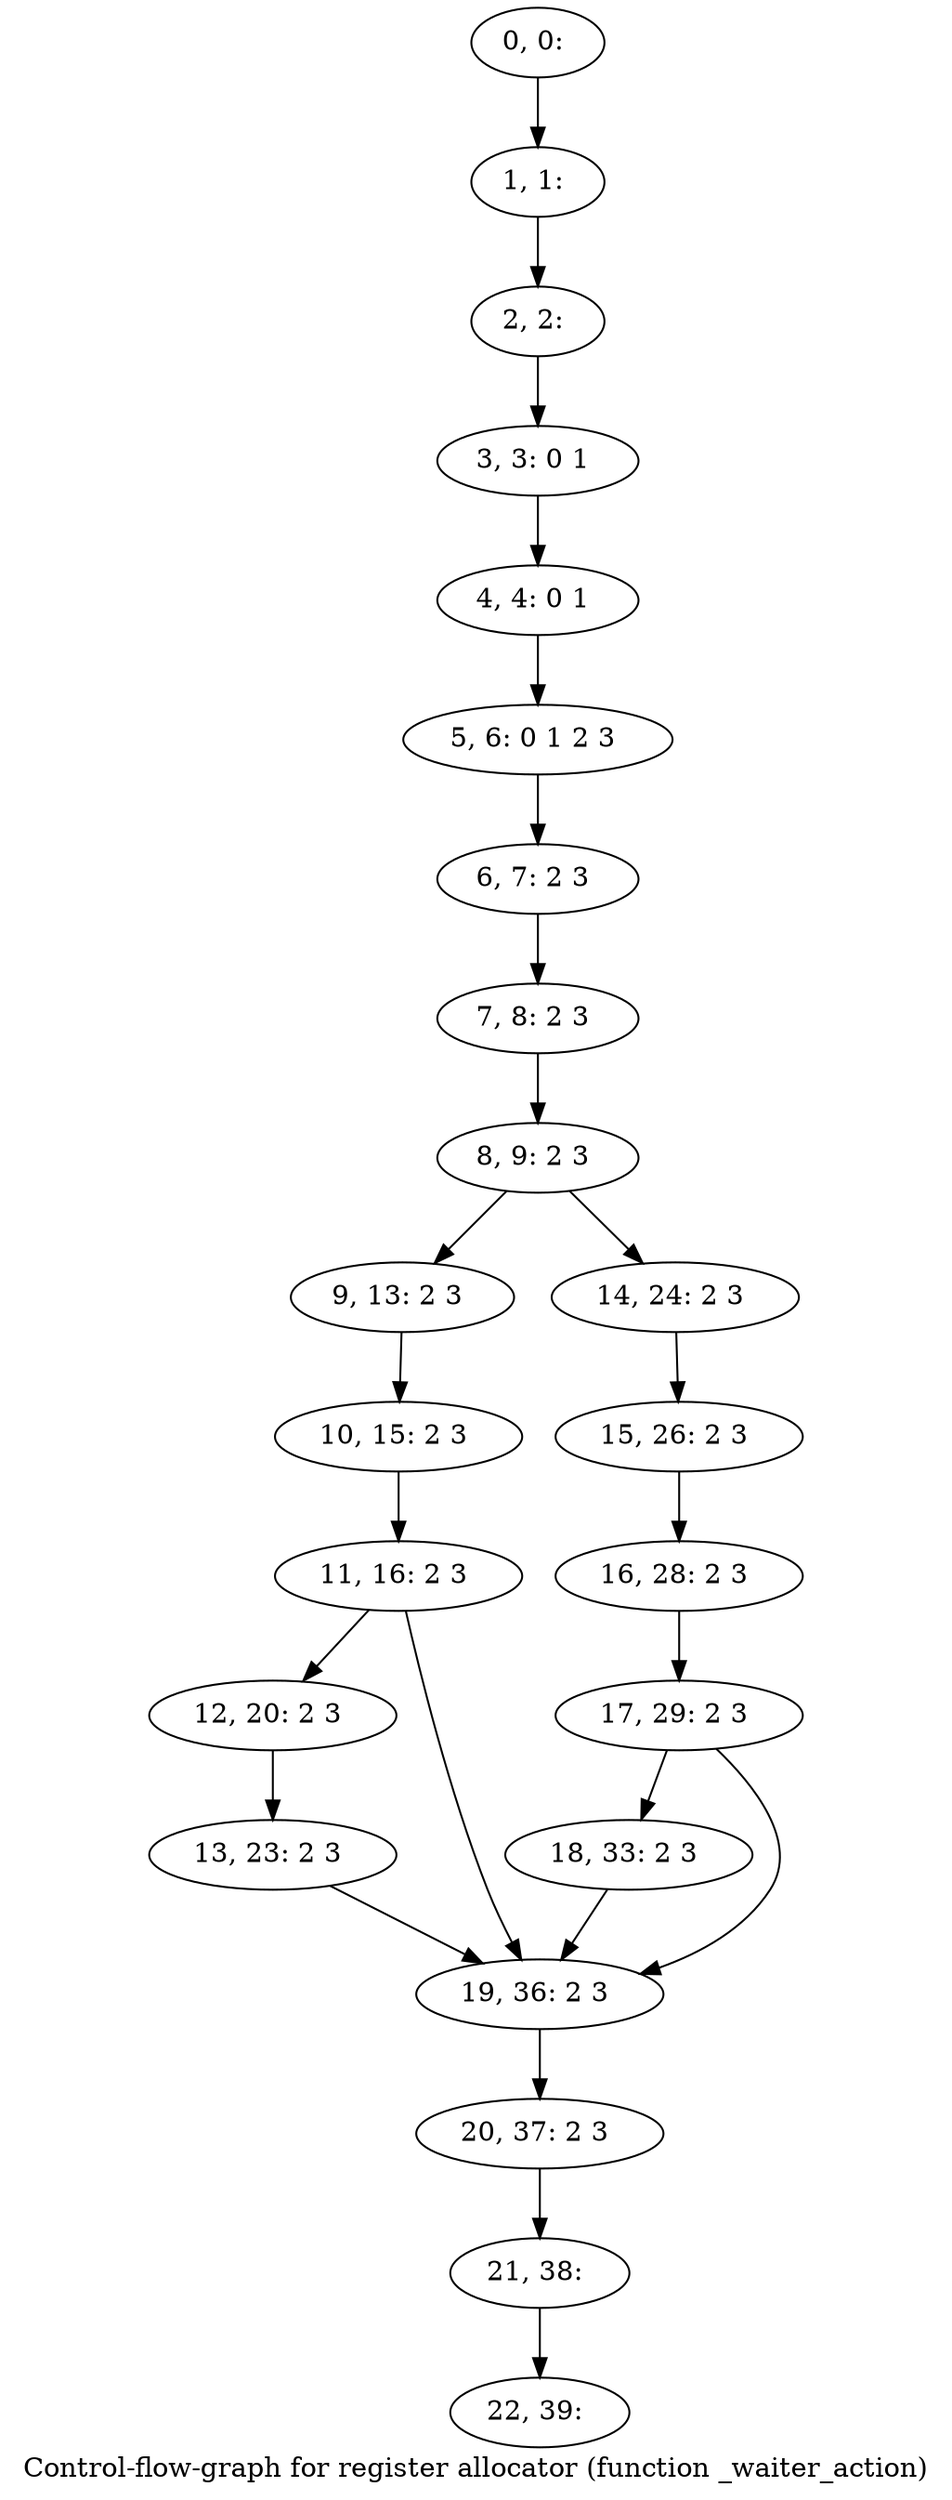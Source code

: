 digraph G {
graph [label="Control-flow-graph for register allocator (function _waiter_action)"]
0[label="0, 0: "];
1[label="1, 1: "];
2[label="2, 2: "];
3[label="3, 3: 0 1 "];
4[label="4, 4: 0 1 "];
5[label="5, 6: 0 1 2 3 "];
6[label="6, 7: 2 3 "];
7[label="7, 8: 2 3 "];
8[label="8, 9: 2 3 "];
9[label="9, 13: 2 3 "];
10[label="10, 15: 2 3 "];
11[label="11, 16: 2 3 "];
12[label="12, 20: 2 3 "];
13[label="13, 23: 2 3 "];
14[label="14, 24: 2 3 "];
15[label="15, 26: 2 3 "];
16[label="16, 28: 2 3 "];
17[label="17, 29: 2 3 "];
18[label="18, 33: 2 3 "];
19[label="19, 36: 2 3 "];
20[label="20, 37: 2 3 "];
21[label="21, 38: "];
22[label="22, 39: "];
0->1 ;
1->2 ;
2->3 ;
3->4 ;
4->5 ;
5->6 ;
6->7 ;
7->8 ;
8->9 ;
8->14 ;
9->10 ;
10->11 ;
11->12 ;
11->19 ;
12->13 ;
13->19 ;
14->15 ;
15->16 ;
16->17 ;
17->18 ;
17->19 ;
18->19 ;
19->20 ;
20->21 ;
21->22 ;
}
